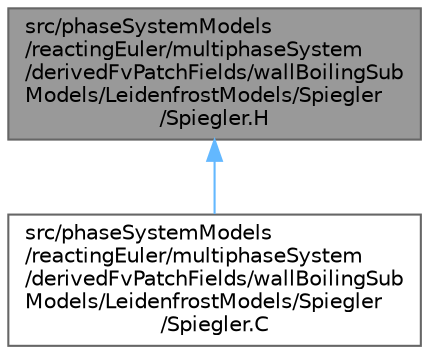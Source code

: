 digraph "src/phaseSystemModels/reactingEuler/multiphaseSystem/derivedFvPatchFields/wallBoilingSubModels/LeidenfrostModels/Spiegler/Spiegler.H"
{
 // LATEX_PDF_SIZE
  bgcolor="transparent";
  edge [fontname=Helvetica,fontsize=10,labelfontname=Helvetica,labelfontsize=10];
  node [fontname=Helvetica,fontsize=10,shape=box,height=0.2,width=0.4];
  Node1 [id="Node000001",label="src/phaseSystemModels\l/reactingEuler/multiphaseSystem\l/derivedFvPatchFields/wallBoilingSub\lModels/LeidenfrostModels/Spiegler\l/Spiegler.H",height=0.2,width=0.4,color="gray40", fillcolor="grey60", style="filled", fontcolor="black",tooltip=" "];
  Node1 -> Node2 [id="edge1_Node000001_Node000002",dir="back",color="steelblue1",style="solid",tooltip=" "];
  Node2 [id="Node000002",label="src/phaseSystemModels\l/reactingEuler/multiphaseSystem\l/derivedFvPatchFields/wallBoilingSub\lModels/LeidenfrostModels/Spiegler\l/Spiegler.C",height=0.2,width=0.4,color="grey40", fillcolor="white", style="filled",URL="$Spiegler_8C.html",tooltip=" "];
}
